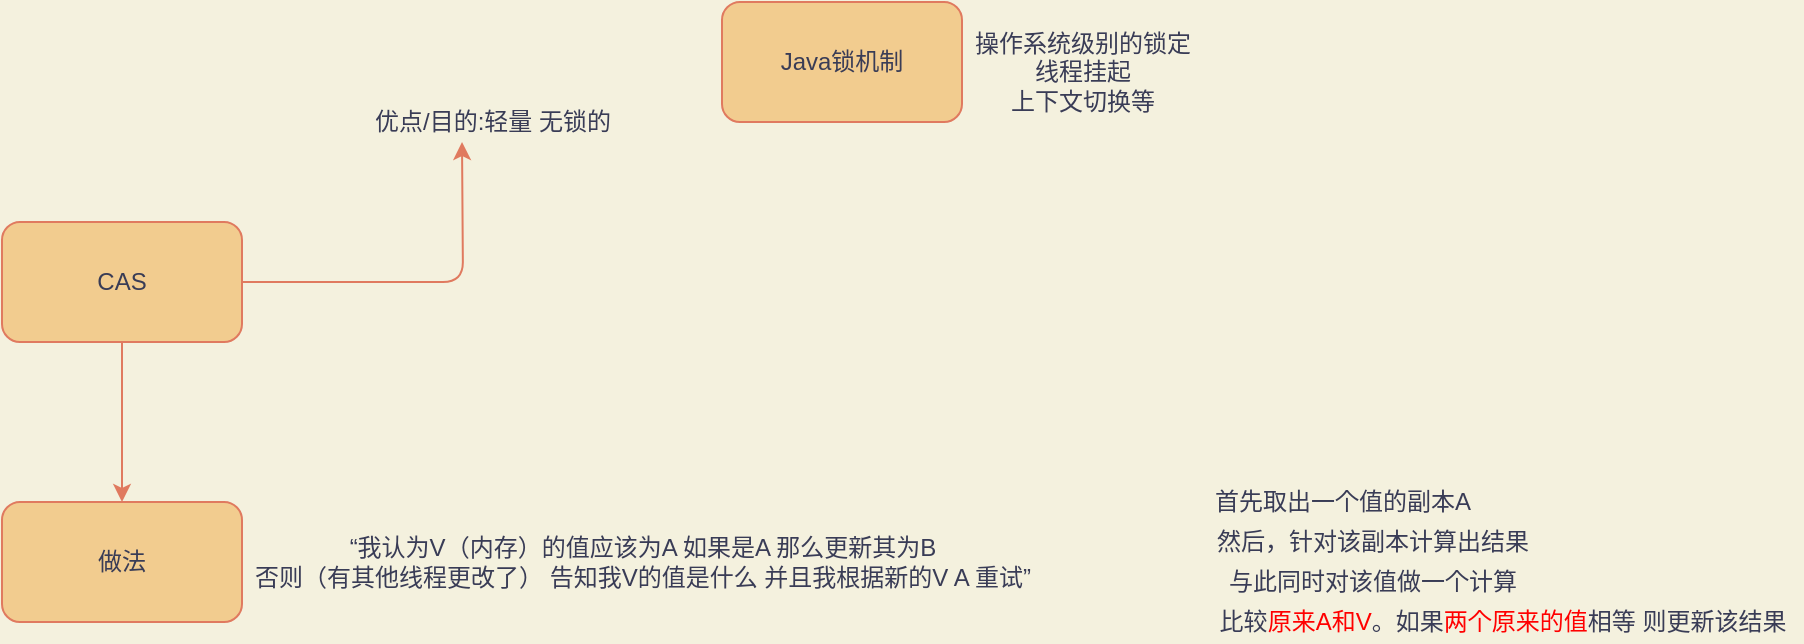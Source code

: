 <mxfile version="13.7.9" type="device" pages="2"><diagram id="zVt1zCeyTNpCJho7t7Lc" name="CAS"><mxGraphModel dx="905" dy="672" grid="1" gridSize="10" guides="1" tooltips="1" connect="1" arrows="1" fold="1" page="1" pageScale="1" pageWidth="3300" pageHeight="4681" background="#F4F1DE" math="0" shadow="0"><root><mxCell id="0"/><mxCell id="1" parent="0"/><mxCell id="q96qY3u_oIAYyw-dIkLx-3" style="edgeStyle=orthogonalEdgeStyle;curved=0;rounded=1;sketch=0;orthogonalLoop=1;jettySize=auto;html=1;strokeColor=#E07A5F;fillColor=#F2CC8F;fontColor=#393C56;" parent="1" source="q96qY3u_oIAYyw-dIkLx-1" edge="1"><mxGeometry relative="1" as="geometry"><mxPoint x="670" y="210" as="targetPoint"/></mxGeometry></mxCell><mxCell id="q96qY3u_oIAYyw-dIkLx-7" value="" style="edgeStyle=orthogonalEdgeStyle;curved=0;rounded=1;sketch=0;orthogonalLoop=1;jettySize=auto;html=1;strokeColor=#E07A5F;fillColor=#F2CC8F;fontColor=#393C56;" parent="1" source="q96qY3u_oIAYyw-dIkLx-1" target="q96qY3u_oIAYyw-dIkLx-6" edge="1"><mxGeometry relative="1" as="geometry"/></mxCell><mxCell id="q96qY3u_oIAYyw-dIkLx-1" value="CAS" style="rounded=1;whiteSpace=wrap;html=1;fillColor=#F2CC8F;strokeColor=#E07A5F;fontColor=#393C56;" parent="1" vertex="1"><mxGeometry x="440" y="250" width="120" height="60" as="geometry"/></mxCell><mxCell id="q96qY3u_oIAYyw-dIkLx-4" value="优点/目的:轻量 无锁的" style="text;html=1;align=center;verticalAlign=middle;resizable=0;points=[];autosize=1;fontColor=#393C56;" parent="1" vertex="1"><mxGeometry x="620" y="190" width="130" height="20" as="geometry"/></mxCell><mxCell id="q96qY3u_oIAYyw-dIkLx-6" value="做法" style="rounded=1;whiteSpace=wrap;html=1;fillColor=#F2CC8F;strokeColor=#E07A5F;fontColor=#393C56;" parent="1" vertex="1"><mxGeometry x="440" y="390" width="120" height="60" as="geometry"/></mxCell><mxCell id="q96qY3u_oIAYyw-dIkLx-8" value="首先取出一个值的副本A" style="text;html=1;align=center;verticalAlign=middle;resizable=0;points=[];autosize=1;fontColor=#393C56;" parent="1" vertex="1"><mxGeometry x="1040" y="380" width="140" height="20" as="geometry"/></mxCell><mxCell id="q96qY3u_oIAYyw-dIkLx-9" value="然后，针对该副本计算出结果" style="text;html=1;align=center;verticalAlign=middle;resizable=0;points=[];autosize=1;fontColor=#393C56;" parent="1" vertex="1"><mxGeometry x="1040" y="400" width="170" height="20" as="geometry"/></mxCell><mxCell id="q96qY3u_oIAYyw-dIkLx-10" value="与此同时对该值做一个计算" style="text;html=1;align=center;verticalAlign=middle;resizable=0;points=[];autosize=1;fontColor=#393C56;" parent="1" vertex="1"><mxGeometry x="1045" y="420" width="160" height="20" as="geometry"/></mxCell><mxCell id="q96qY3u_oIAYyw-dIkLx-11" value="比较&lt;font color=&quot;#ff0000&quot;&gt;原来A和V&lt;/font&gt;。如果&lt;font color=&quot;#ff0000&quot;&gt;两个原来的值&lt;/font&gt;相等 则更新该结果" style="text;html=1;align=center;verticalAlign=middle;resizable=0;points=[];autosize=1;fontColor=#393C56;" parent="1" vertex="1"><mxGeometry x="1040" y="440" width="300" height="20" as="geometry"/></mxCell><mxCell id="q96qY3u_oIAYyw-dIkLx-13" value="“我认为V（内存）的值应该为A 如果是A 那么更新其为B &lt;br&gt;否则（有其他线程更改了） 告知我V的值是什么 并且我根据新的V A 重试”" style="text;html=1;align=center;verticalAlign=middle;resizable=0;points=[];autosize=1;fontColor=#393C56;" parent="1" vertex="1"><mxGeometry x="560" y="405" width="400" height="30" as="geometry"/></mxCell><mxCell id="VYrOkAdFNR0Q14xb9Oo1-1" value="Java锁机制" style="rounded=1;whiteSpace=wrap;html=1;sketch=0;strokeColor=#E07A5F;fillColor=#F2CC8F;fontColor=#393C56;" parent="1" vertex="1"><mxGeometry x="800" y="140" width="120" height="60" as="geometry"/></mxCell><mxCell id="VYrOkAdFNR0Q14xb9Oo1-2" value="操作系统级别的锁定&lt;br&gt;线程挂起&lt;br&gt;上下文切换等" style="text;html=1;align=center;verticalAlign=middle;resizable=0;points=[];autosize=1;fontColor=#393C56;" parent="1" vertex="1"><mxGeometry x="920" y="150" width="120" height="50" as="geometry"/></mxCell></root></mxGraphModel></diagram><diagram id="2s3UKe6Ht3r73xp-hDec" name="Atomic"><mxGraphModel dx="749" dy="556" grid="1" gridSize="10" guides="1" tooltips="1" connect="1" arrows="1" fold="1" page="1" pageScale="1" pageWidth="3300" pageHeight="4681" background="#F4F1DE" math="0" shadow="0"><root><mxCell id="vWiGWfbkL0qsXqr7eFbf-0"/><mxCell id="vWiGWfbkL0qsXqr7eFbf-1" parent="vWiGWfbkL0qsXqr7eFbf-0"/><mxCell id="UOYTRGmNEG7XuXi1hkj4-7" value="" style="edgeStyle=orthogonalEdgeStyle;sketch=0;orthogonalLoop=1;jettySize=auto;html=1;strokeColor=#E07A5F;fillColor=#F2CC8F;fontColor=#393C56;labelBackgroundColor=#F4F1DE;curved=1;" parent="vWiGWfbkL0qsXqr7eFbf-1" source="UOYTRGmNEG7XuXi1hkj4-0" target="UOYTRGmNEG7XuXi1hkj4-6" edge="1"><mxGeometry relative="1" as="geometry"/></mxCell><mxCell id="sC7lVODmIeeliHP2sGcq-0" style="edgeStyle=orthogonalEdgeStyle;orthogonalLoop=1;jettySize=auto;html=1;entryX=0;entryY=0.5;entryDx=0;entryDy=0;fillColor=#F2CC8F;strokeColor=#E07A5F;labelBackgroundColor=#F4F1DE;fontColor=#393C56;curved=1;" edge="1" parent="vWiGWfbkL0qsXqr7eFbf-1" source="UOYTRGmNEG7XuXi1hkj4-0" target="UOYTRGmNEG7XuXi1hkj4-2"><mxGeometry relative="1" as="geometry"><Array as="points"><mxPoint x="650" y="200"/></Array></mxGeometry></mxCell><mxCell id="UOYTRGmNEG7XuXi1hkj4-0" value="Atomic-类" style="whiteSpace=wrap;html=1;sketch=0;strokeColor=#E07A5F;fillColor=#F2CC8F;fontColor=#393C56;rounded=1;" parent="vWiGWfbkL0qsXqr7eFbf-1" vertex="1"><mxGeometry x="590" y="320" width="120" height="60" as="geometry"/></mxCell><mxCell id="UOYTRGmNEG7XuXi1hkj4-2" value="优点：?" style="whiteSpace=wrap;html=1;sketch=0;strokeColor=#E07A5F;fillColor=#F2CC8F;fontColor=#393C56;rounded=1;" parent="vWiGWfbkL0qsXqr7eFbf-1" vertex="1"><mxGeometry x="790" y="170" width="120" height="60" as="geometry"/></mxCell><mxCell id="UOYTRGmNEG7XuXi1hkj4-9" value="" style="edgeStyle=orthogonalEdgeStyle;sketch=0;orthogonalLoop=1;jettySize=auto;html=1;strokeColor=#E07A5F;fillColor=#F2CC8F;fontColor=#393C56;labelBackgroundColor=#F4F1DE;curved=1;" parent="vWiGWfbkL0qsXqr7eFbf-1" source="UOYTRGmNEG7XuXi1hkj4-6" target="UOYTRGmNEG7XuXi1hkj4-8" edge="1"><mxGeometry relative="1" as="geometry"/></mxCell><mxCell id="UOYTRGmNEG7XuXi1hkj4-6" value="例子" style="whiteSpace=wrap;html=1;sketch=0;strokeColor=#E07A5F;fillColor=#F2CC8F;fontColor=#393C56;rounded=1;" parent="vWiGWfbkL0qsXqr7eFbf-1" vertex="1"><mxGeometry x="590" y="460" width="120" height="60" as="geometry"/></mxCell><mxCell id="UOYTRGmNEG7XuXi1hkj4-16" value="" style="edgeStyle=orthogonalEdgeStyle;sketch=0;orthogonalLoop=1;jettySize=auto;html=1;strokeColor=#E07A5F;fillColor=#F2CC8F;fontColor=#393C56;labelBackgroundColor=#F4F1DE;curved=1;" parent="vWiGWfbkL0qsXqr7eFbf-1" source="UOYTRGmNEG7XuXi1hkj4-8" target="UOYTRGmNEG7XuXi1hkj4-15" edge="1"><mxGeometry relative="1" as="geometry"/></mxCell><mxCell id="UOYTRGmNEG7XuXi1hkj4-8" value="实现原理" style="whiteSpace=wrap;html=1;sketch=0;strokeColor=#E07A5F;fillColor=#F2CC8F;fontColor=#393C56;rounded=1;" parent="vWiGWfbkL0qsXqr7eFbf-1" vertex="1"><mxGeometry x="590" y="600" width="120" height="60" as="geometry"/></mxCell><mxCell id="UOYTRGmNEG7XuXi1hkj4-21" style="edgeStyle=orthogonalEdgeStyle;sketch=0;orthogonalLoop=1;jettySize=auto;html=1;strokeColor=#E07A5F;fillColor=#F2CC8F;fontColor=#393C56;entryX=0;entryY=0.5;entryDx=0;entryDy=0;labelBackgroundColor=#F4F1DE;curved=1;" parent="vWiGWfbkL0qsXqr7eFbf-1" source="UOYTRGmNEG7XuXi1hkj4-10" target="UOYTRGmNEG7XuXi1hkj4-22" edge="1"><mxGeometry relative="1" as="geometry"><mxPoint x="1070" y="680" as="targetPoint"/></mxGeometry></mxCell><mxCell id="UOYTRGmNEG7XuXi1hkj4-10" value="CAS" style="text;html=1;align=center;verticalAlign=middle;resizable=0;points=[];autosize=1;fontColor=#393C56;rounded=1;" parent="vWiGWfbkL0qsXqr7eFbf-1" vertex="1"><mxGeometry x="850" y="670" width="40" height="20" as="geometry"/></mxCell><mxCell id="UOYTRGmNEG7XuXi1hkj4-12" value="getter和setter" style="text;html=1;align=center;verticalAlign=middle;resizable=0;points=[];autosize=1;fontColor=#393C56;rounded=1;" parent="vWiGWfbkL0qsXqr7eFbf-1" vertex="1"><mxGeometry x="760" y="600" width="90" height="20" as="geometry"/></mxCell><mxCell id="UOYTRGmNEG7XuXi1hkj4-14" value="AtomicInteger&lt;br&gt;数组类是?&lt;br&gt;Long&lt;br&gt;Boolean&lt;br&gt;除了数字类型之外还有?" style="whiteSpace=wrap;html=1;sketch=0;strokeColor=#E07A5F;fillColor=#F2CC8F;fontColor=#393C56;rounded=1;" parent="vWiGWfbkL0qsXqr7eFbf-1" vertex="1"><mxGeometry x="760" y="410" width="230" height="110" as="geometry"/></mxCell><mxCell id="UOYTRGmNEG7XuXi1hkj4-25" value="" style="edgeStyle=orthogonalEdgeStyle;sketch=0;orthogonalLoop=1;jettySize=auto;html=1;strokeColor=#E07A5F;fillColor=#F2CC8F;fontColor=#393C56;labelBackgroundColor=#F4F1DE;curved=1;" parent="vWiGWfbkL0qsXqr7eFbf-1" source="UOYTRGmNEG7XuXi1hkj4-15" target="UOYTRGmNEG7XuXi1hkj4-24" edge="1"><mxGeometry relative="1" as="geometry"/></mxCell><mxCell id="UOYTRGmNEG7XuXi1hkj4-15" value="使用/具体方法" style="whiteSpace=wrap;html=1;sketch=0;strokeColor=#E07A5F;fillColor=#F2CC8F;fontColor=#393C56;rounded=1;" parent="vWiGWfbkL0qsXqr7eFbf-1" vertex="1"><mxGeometry x="590" y="740" width="120" height="60" as="geometry"/></mxCell><mxCell id="UOYTRGmNEG7XuXi1hkj4-17" value="?" style="text;html=1;align=center;verticalAlign=middle;resizable=0;points=[];autosize=1;rounded=1;fontColor=#FF0000;" parent="vWiGWfbkL0qsXqr7eFbf-1" vertex="1"><mxGeometry x="810" y="760" width="20" height="20" as="geometry"/></mxCell><mxCell id="UOYTRGmNEG7XuXi1hkj4-19" value="修改使用的是" style="text;html=1;align=center;verticalAlign=middle;resizable=0;points=[];autosize=1;fontColor=#393C56;rounded=1;" parent="vWiGWfbkL0qsXqr7eFbf-1" vertex="1"><mxGeometry x="760" y="640" width="90" height="20" as="geometry"/></mxCell><mxCell id="UOYTRGmNEG7XuXi1hkj4-20" value="（不断循环的）" style="text;html=1;align=center;verticalAlign=middle;resizable=0;points=[];autosize=1;fontColor=#393C56;rounded=1;" parent="vWiGWfbkL0qsXqr7eFbf-1" vertex="1"><mxGeometry x="890" y="640" width="100" height="20" as="geometry"/></mxCell><mxCell id="UOYTRGmNEG7XuXi1hkj4-22" value="return unsafe.compareAndSwapInt(this,valueOffset,expect,update)" style="whiteSpace=wrap;html=1;sketch=0;strokeColor=#E07A5F;fillColor=#F2CC8F;fontColor=#393C56;rounded=1;" parent="vWiGWfbkL0qsXqr7eFbf-1" vertex="1"><mxGeometry x="1110" y="655" width="430" height="50" as="geometry"/></mxCell><mxCell id="UOYTRGmNEG7XuXi1hkj4-23" value="一个本地方法 和指针有关 指针直接指向内存" style="text;html=1;align=center;verticalAlign=middle;resizable=0;points=[];autosize=1;fontColor=#393C56;rounded=1;" parent="vWiGWfbkL0qsXqr7eFbf-1" vertex="1"><mxGeometry x="1230" y="710" width="250" height="20" as="geometry"/></mxCell><mxCell id="UOYTRGmNEG7XuXi1hkj4-24" value="未解决：?问题" style="whiteSpace=wrap;html=1;sketch=0;strokeColor=#E07A5F;fillColor=#F2CC8F;fontColor=#393C56;rounded=1;" parent="vWiGWfbkL0qsXqr7eFbf-1" vertex="1"><mxGeometry x="590" y="880" width="120" height="60" as="geometry"/></mxCell><mxCell id="UOYTRGmNEG7XuXi1hkj4-30" value="" style="edgeStyle=orthogonalEdgeStyle;sketch=0;orthogonalLoop=1;jettySize=auto;html=1;strokeColor=#E07A5F;fillColor=#F2CC8F;fontColor=#393C56;labelBackgroundColor=#F4F1DE;curved=1;" parent="vWiGWfbkL0qsXqr7eFbf-1" target="UOYTRGmNEG7XuXi1hkj4-29" edge="1"><mxGeometry relative="1" as="geometry"><mxPoint x="960" y="910" as="sourcePoint"/></mxGeometry></mxCell><mxCell id="UOYTRGmNEG7XuXi1hkj4-29" value="解决方法：?" style="text;html=1;align=center;verticalAlign=middle;resizable=0;points=[];autosize=1;fontColor=#393C56;rounded=1;" parent="vWiGWfbkL0qsXqr7eFbf-1" vertex="1"><mxGeometry x="1045" y="900" width="80" height="20" as="geometry"/></mxCell><mxCell id="UOYTRGmNEG7XuXi1hkj4-31" value="Atomic类&amp;nbsp;&lt;br&gt;实现原理&lt;br&gt;有什么问题未解决&lt;br&gt;lazyset" style="text;html=1;align=center;verticalAlign=middle;resizable=0;points=[];autosize=1;fontColor=#393C56;rounded=1;" parent="vWiGWfbkL0qsXqr7eFbf-1" vertex="1"><mxGeometry x="275" y="20" width="110" height="60" as="geometry"/></mxCell></root></mxGraphModel></diagram></mxfile>